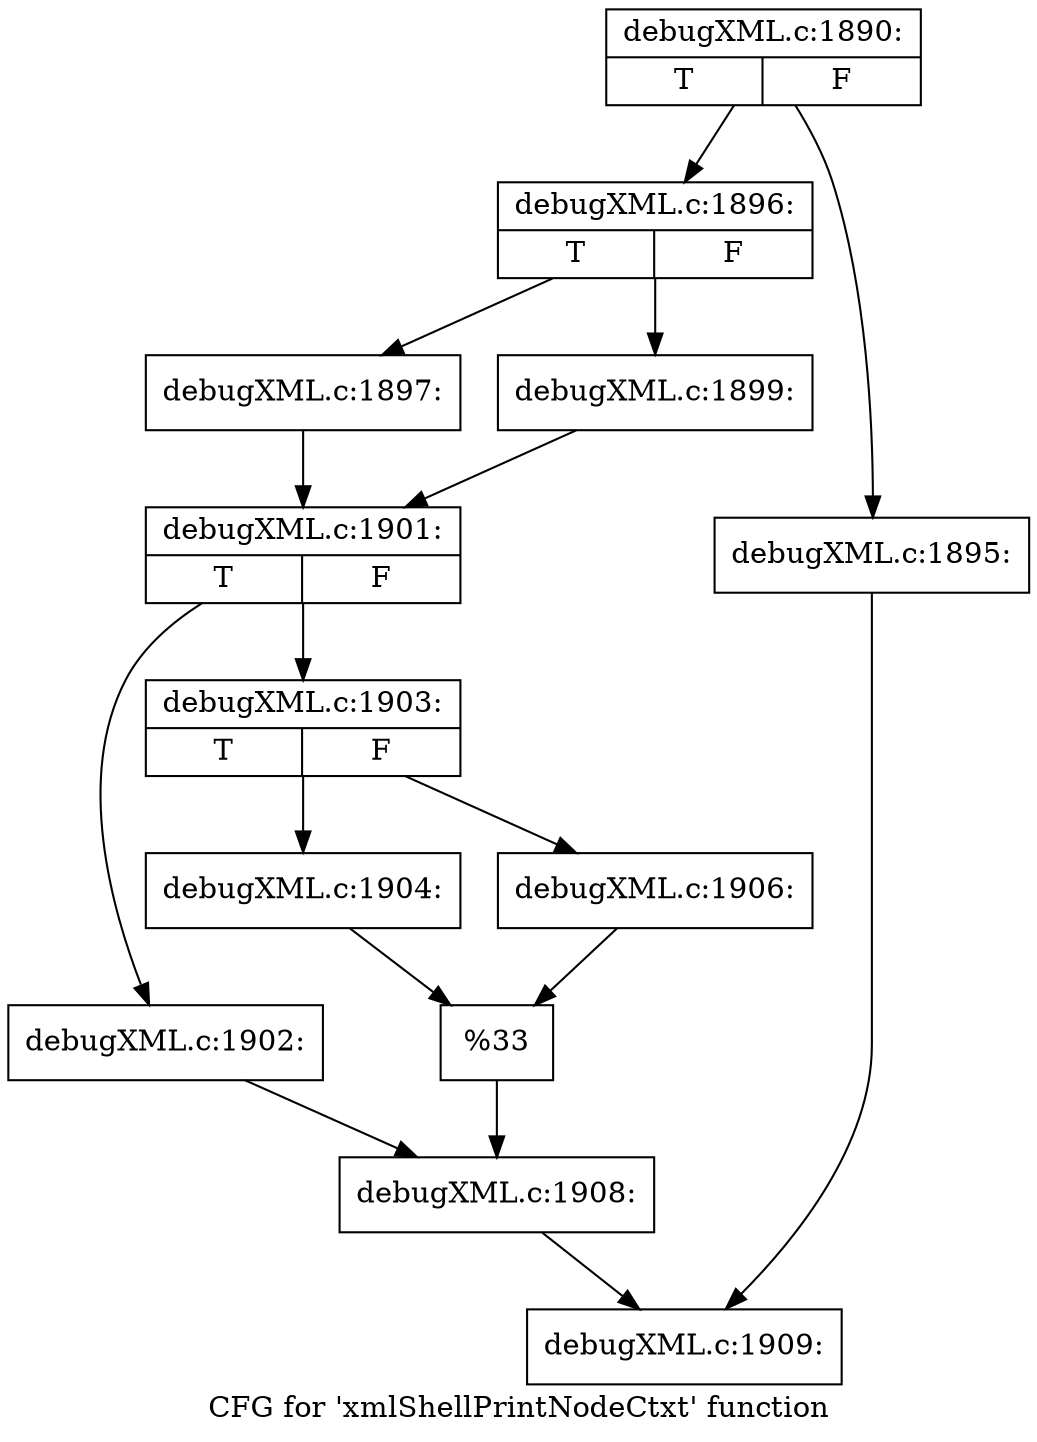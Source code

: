 digraph "CFG for 'xmlShellPrintNodeCtxt' function" {
	label="CFG for 'xmlShellPrintNodeCtxt' function";

	Node0x4b7c4a0 [shape=record,label="{debugXML.c:1890:|{<s0>T|<s1>F}}"];
	Node0x4b7c4a0 -> Node0x4b7f810;
	Node0x4b7c4a0 -> Node0x4b7ca10;
	Node0x4b7ca10 [shape=record,label="{debugXML.c:1895:}"];
	Node0x4b7ca10 -> Node0x4b7ee90;
	Node0x4b7f810 [shape=record,label="{debugXML.c:1896:|{<s0>T|<s1>F}}"];
	Node0x4b7f810 -> Node0x4b7fb60;
	Node0x4b7f810 -> Node0x4b7fc00;
	Node0x4b7fb60 [shape=record,label="{debugXML.c:1897:}"];
	Node0x4b7fb60 -> Node0x4b7fbb0;
	Node0x4b7fc00 [shape=record,label="{debugXML.c:1899:}"];
	Node0x4b7fc00 -> Node0x4b7fbb0;
	Node0x4b7fbb0 [shape=record,label="{debugXML.c:1901:|{<s0>T|<s1>F}}"];
	Node0x4b7fbb0 -> Node0x4b803f0;
	Node0x4b7fbb0 -> Node0x4b80490;
	Node0x4b803f0 [shape=record,label="{debugXML.c:1902:}"];
	Node0x4b803f0 -> Node0x4b80440;
	Node0x4b80490 [shape=record,label="{debugXML.c:1903:|{<s0>T|<s1>F}}"];
	Node0x4b80490 -> Node0x4b80c10;
	Node0x4b80490 -> Node0x4b80cb0;
	Node0x4b80c10 [shape=record,label="{debugXML.c:1904:}"];
	Node0x4b80c10 -> Node0x4b80c60;
	Node0x4b80cb0 [shape=record,label="{debugXML.c:1906:}"];
	Node0x4b80cb0 -> Node0x4b80c60;
	Node0x4b80c60 [shape=record,label="{%33}"];
	Node0x4b80c60 -> Node0x4b80440;
	Node0x4b80440 [shape=record,label="{debugXML.c:1908:}"];
	Node0x4b80440 -> Node0x4b7ee90;
	Node0x4b7ee90 [shape=record,label="{debugXML.c:1909:}"];
}
